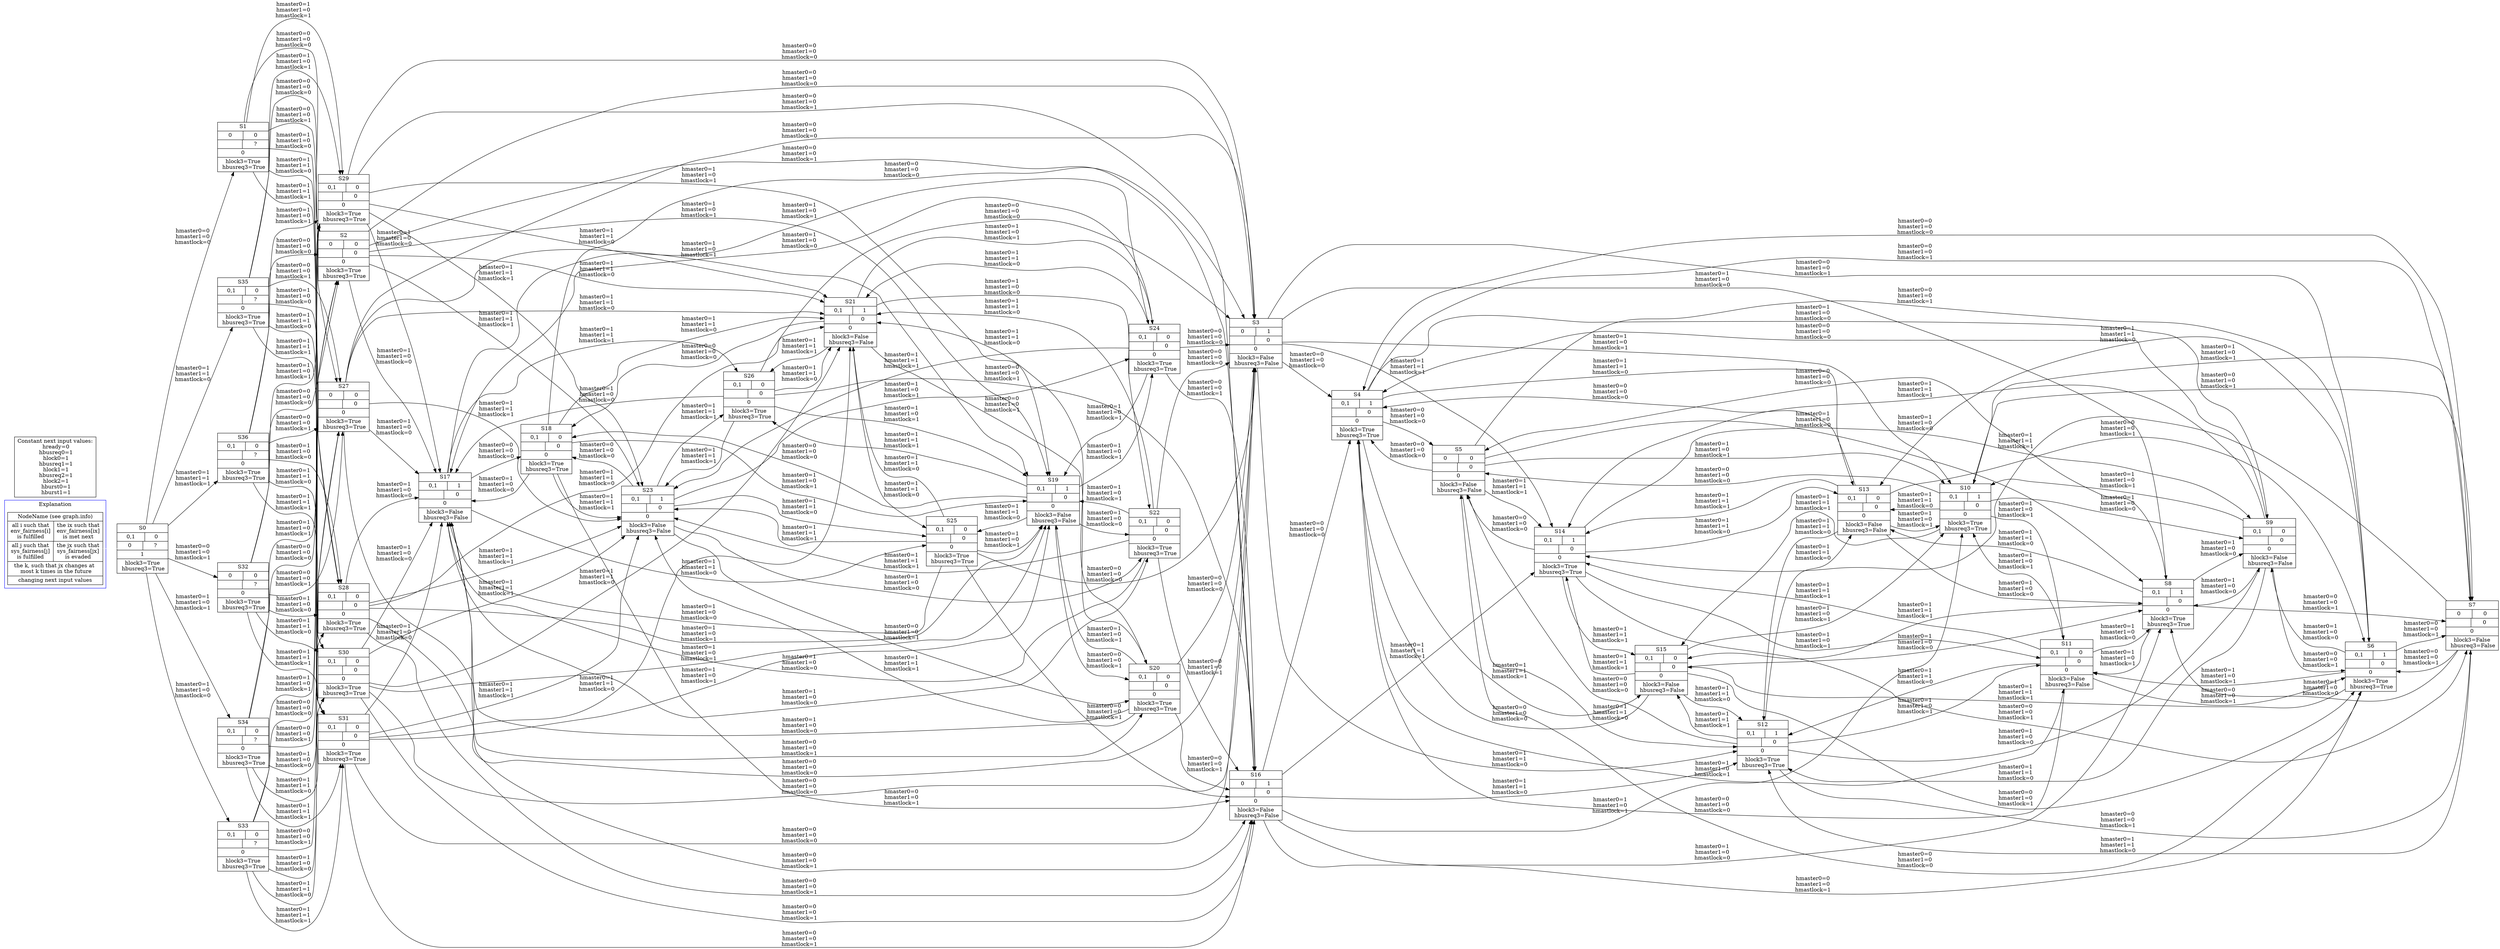 digraph G {
  rankdir=LR;
  node [shape = record];
  subgraph cluster1 {
    A[label = "NodeName (see graph.info)|{all i such that\nenv_fairness[i]\nis fulfilled|the ix such that\nenv_fairness[ix]\nis met next}|{all j such that\nsys_fairness[j]\nis fulfilled|the jx such that\nsys_fairness[jx]\nis evaded}| the k, such that jx changes at \n most k times in the future|changing next input values"];
    label = "Explanation";
    color=blue;
  }
  A->S0[color=white];
ConstantNextInputs[label="Constant next input values:\n hready=0\n hbusreq0=1\n hlock0=1\n hbusreq1=1\n hlock1=1\n hbusreq2=1\n hlock2=1\n hburst0=1\n hburst1=1\n "];
  S0[label = "S0 | {0,1 | 0} | {0 | ?} | 1 | hlock3=True\n hbusreq3=True\n "];
  S0 -> S1[label="hmaster0=0\nhmaster1=0\nhmastlock=0\n"];
  S0 -> S32[label="hmaster0=0\nhmaster1=0\nhmastlock=1\n"];
  S0 -> S33[label="hmaster0=1\nhmaster1=0\nhmastlock=0\n"];
  S0 -> S34[label="hmaster0=1\nhmaster1=0\nhmastlock=1\n"];
  S0 -> S35[label="hmaster0=1\nhmaster1=1\nhmastlock=0\n"];
  S0 -> S36[label="hmaster0=1\nhmaster1=1\nhmastlock=1\n"];
  S1[label = "S1 | {0 | 0} | { | ?} | 0 | hlock3=True\n hbusreq3=True\n "];
  S1 -> S2[label="hmaster0=0\nhmaster1=0\nhmastlock=0\n"];
  S1 -> S27[label="hmaster0=0\nhmaster1=0\nhmastlock=1\n"];
  S1 -> S28[label="hmaster0=1\nhmaster1=0\nhmastlock=0\n"];
  S1 -> S29[label="hmaster0=1\nhmaster1=0\nhmastlock=1\n"];
  S1 -> S30[label="hmaster0=1\nhmaster1=1\nhmastlock=0\n"];
  S1 -> S31[label="hmaster0=1\nhmaster1=1\nhmastlock=1\n"];
  S2[label = "S2 | {0 | 0} | { | 0} | 0 | hlock3=True\n hbusreq3=True\n "];
  S2 -> S3[label="hmaster0=0\nhmaster1=0\nhmastlock=0\n"];
  S2 -> S16[label="hmaster0=0\nhmaster1=0\nhmastlock=1\n"];
  S2 -> S17[label="hmaster0=1\nhmaster1=0\nhmastlock=0\n"];
  S2 -> S19[label="hmaster0=1\nhmaster1=0\nhmastlock=1\n"];
  S2 -> S21[label="hmaster0=1\nhmaster1=1\nhmastlock=0\n"];
  S2 -> S23[label="hmaster0=1\nhmaster1=1\nhmastlock=1\n"];
  S3[label = "S3 | {0 | 1} | { | 0} | 0 | hlock3=False\n hbusreq3=False\n "];
  S3 -> S4[label="hmaster0=0\nhmaster1=0\nhmastlock=0\n"];
  S3 -> S6[label="hmaster0=0\nhmaster1=0\nhmastlock=1\n"];
  S3 -> S8[label="hmaster0=1\nhmaster1=0\nhmastlock=0\n"];
  S3 -> S10[label="hmaster0=1\nhmaster1=0\nhmastlock=1\n"];
  S3 -> S12[label="hmaster0=1\nhmaster1=1\nhmastlock=0\n"];
  S3 -> S14[label="hmaster0=1\nhmaster1=1\nhmastlock=1\n"];
  S4[label = "S4 | {0,1 | 1} | { | 0} | 0 | hlock3=True\n hbusreq3=True\n "];
  S4 -> S5[label="hmaster0=0\nhmaster1=0\nhmastlock=0\n"];
  S4 -> S7[label="hmaster0=0\nhmaster1=0\nhmastlock=1\n"];
  S4 -> S9[label="hmaster0=1\nhmaster1=0\nhmastlock=0\n"];
  S4 -> S11[label="hmaster0=1\nhmaster1=0\nhmastlock=1\n"];
  S4 -> S13[label="hmaster0=1\nhmaster1=1\nhmastlock=0\n"];
  S4 -> S15[label="hmaster0=1\nhmaster1=1\nhmastlock=1\n"];
  S5[label = "S5 | {0 | 0} | { | 0} | 0 | hlock3=False\n hbusreq3=False\n "];
  S5 -> S4[label="hmaster0=0\nhmaster1=0\nhmastlock=0\n"];
  S5 -> S6[label="hmaster0=0\nhmaster1=0\nhmastlock=1\n"];
  S5 -> S8[label="hmaster0=1\nhmaster1=0\nhmastlock=0\n"];
  S5 -> S10[label="hmaster0=1\nhmaster1=0\nhmastlock=1\n"];
  S5 -> S12[label="hmaster0=1\nhmaster1=1\nhmastlock=0\n"];
  S5 -> S14[label="hmaster0=1\nhmaster1=1\nhmastlock=1\n"];
  S6[label = "S6 | {0,1 | 1} | { | 0} | 0 | hlock3=True\n hbusreq3=True\n "];
  S6 -> S5[label="hmaster0=0\nhmaster1=0\nhmastlock=0\n"];
  S6 -> S7[label="hmaster0=0\nhmaster1=0\nhmastlock=1\n"];
  S6 -> S9[label="hmaster0=1\nhmaster1=0\nhmastlock=0\n"];
  S6 -> S11[label="hmaster0=1\nhmaster1=0\nhmastlock=1\n"];
  S6 -> S13[label="hmaster0=1\nhmaster1=1\nhmastlock=0\n"];
  S6 -> S15[label="hmaster0=1\nhmaster1=1\nhmastlock=1\n"];
  S7[label = "S7 | {0 | 0} | { | 0} | 0 | hlock3=False\n hbusreq3=False\n "];
  S7 -> S4[label="hmaster0=0\nhmaster1=0\nhmastlock=0\n"];
  S7 -> S6[label="hmaster0=0\nhmaster1=0\nhmastlock=1\n"];
  S7 -> S8[label="hmaster0=1\nhmaster1=0\nhmastlock=0\n"];
  S7 -> S10[label="hmaster0=1\nhmaster1=0\nhmastlock=1\n"];
  S7 -> S12[label="hmaster0=1\nhmaster1=1\nhmastlock=0\n"];
  S7 -> S14[label="hmaster0=1\nhmaster1=1\nhmastlock=1\n"];
  S8[label = "S8 | {0,1 | 1} | { | 0} | 0 | hlock3=True\n hbusreq3=True\n "];
  S8 -> S5[label="hmaster0=0\nhmaster1=0\nhmastlock=0\n"];
  S8 -> S7[label="hmaster0=0\nhmaster1=0\nhmastlock=1\n"];
  S8 -> S9[label="hmaster0=1\nhmaster1=0\nhmastlock=0\n"];
  S8 -> S11[label="hmaster0=1\nhmaster1=0\nhmastlock=1\n"];
  S8 -> S13[label="hmaster0=1\nhmaster1=1\nhmastlock=0\n"];
  S8 -> S15[label="hmaster0=1\nhmaster1=1\nhmastlock=1\n"];
  S9[label = "S9 | {0,1 | 0} | { | 0} | 0 | hlock3=False\n hbusreq3=False\n "];
  S9 -> S4[label="hmaster0=0\nhmaster1=0\nhmastlock=0\n"];
  S9 -> S6[label="hmaster0=0\nhmaster1=0\nhmastlock=1\n"];
  S9 -> S8[label="hmaster0=1\nhmaster1=0\nhmastlock=0\n"];
  S9 -> S10[label="hmaster0=1\nhmaster1=0\nhmastlock=1\n"];
  S9 -> S12[label="hmaster0=1\nhmaster1=1\nhmastlock=0\n"];
  S9 -> S14[label="hmaster0=1\nhmaster1=1\nhmastlock=1\n"];
  S10[label = "S10 | {0,1 | 1} | { | 0} | 0 | hlock3=True\n hbusreq3=True\n "];
  S10 -> S5[label="hmaster0=0\nhmaster1=0\nhmastlock=0\n"];
  S10 -> S7[label="hmaster0=0\nhmaster1=0\nhmastlock=1\n"];
  S10 -> S9[label="hmaster0=1\nhmaster1=0\nhmastlock=0\n"];
  S10 -> S11[label="hmaster0=1\nhmaster1=0\nhmastlock=1\n"];
  S10 -> S13[label="hmaster0=1\nhmaster1=1\nhmastlock=0\n"];
  S10 -> S15[label="hmaster0=1\nhmaster1=1\nhmastlock=1\n"];
  S11[label = "S11 | {0,1 | 0} | { | 0} | 0 | hlock3=False\n hbusreq3=False\n "];
  S11 -> S4[label="hmaster0=0\nhmaster1=0\nhmastlock=0\n"];
  S11 -> S6[label="hmaster0=0\nhmaster1=0\nhmastlock=1\n"];
  S11 -> S8[label="hmaster0=1\nhmaster1=0\nhmastlock=0\n"];
  S11 -> S10[label="hmaster0=1\nhmaster1=0\nhmastlock=1\n"];
  S11 -> S12[label="hmaster0=1\nhmaster1=1\nhmastlock=0\n"];
  S11 -> S14[label="hmaster0=1\nhmaster1=1\nhmastlock=1\n"];
  S12[label = "S12 | {0,1 | 1} | { | 0} | 0 | hlock3=True\n hbusreq3=True\n "];
  S12 -> S5[label="hmaster0=0\nhmaster1=0\nhmastlock=0\n"];
  S12 -> S7[label="hmaster0=0\nhmaster1=0\nhmastlock=1\n"];
  S12 -> S9[label="hmaster0=1\nhmaster1=0\nhmastlock=0\n"];
  S12 -> S11[label="hmaster0=1\nhmaster1=0\nhmastlock=1\n"];
  S12 -> S13[label="hmaster0=1\nhmaster1=1\nhmastlock=0\n"];
  S12 -> S15[label="hmaster0=1\nhmaster1=1\nhmastlock=1\n"];
  S13[label = "S13 | {0,1 | 0} | { | 0} | 0 | hlock3=False\n hbusreq3=False\n "];
  S13 -> S4[label="hmaster0=0\nhmaster1=0\nhmastlock=0\n"];
  S13 -> S6[label="hmaster0=0\nhmaster1=0\nhmastlock=1\n"];
  S13 -> S8[label="hmaster0=1\nhmaster1=0\nhmastlock=0\n"];
  S13 -> S10[label="hmaster0=1\nhmaster1=0\nhmastlock=1\n"];
  S13 -> S12[label="hmaster0=1\nhmaster1=1\nhmastlock=0\n"];
  S13 -> S14[label="hmaster0=1\nhmaster1=1\nhmastlock=1\n"];
  S14[label = "S14 | {0,1 | 1} | { | 0} | 0 | hlock3=True\n hbusreq3=True\n "];
  S14 -> S5[label="hmaster0=0\nhmaster1=0\nhmastlock=0\n"];
  S14 -> S7[label="hmaster0=0\nhmaster1=0\nhmastlock=1\n"];
  S14 -> S9[label="hmaster0=1\nhmaster1=0\nhmastlock=0\n"];
  S14 -> S11[label="hmaster0=1\nhmaster1=0\nhmastlock=1\n"];
  S14 -> S13[label="hmaster0=1\nhmaster1=1\nhmastlock=0\n"];
  S14 -> S15[label="hmaster0=1\nhmaster1=1\nhmastlock=1\n"];
  S15[label = "S15 | {0,1 | 0} | { | 0} | 0 | hlock3=False\n hbusreq3=False\n "];
  S15 -> S4[label="hmaster0=0\nhmaster1=0\nhmastlock=0\n"];
  S15 -> S6[label="hmaster0=0\nhmaster1=0\nhmastlock=1\n"];
  S15 -> S8[label="hmaster0=1\nhmaster1=0\nhmastlock=0\n"];
  S15 -> S10[label="hmaster0=1\nhmaster1=0\nhmastlock=1\n"];
  S15 -> S12[label="hmaster0=1\nhmaster1=1\nhmastlock=0\n"];
  S15 -> S14[label="hmaster0=1\nhmaster1=1\nhmastlock=1\n"];
  S16[label = "S16 | {0 | 1} | { | 0} | 0 | hlock3=False\n hbusreq3=False\n "];
  S16 -> S4[label="hmaster0=0\nhmaster1=0\nhmastlock=0\n"];
  S16 -> S6[label="hmaster0=0\nhmaster1=0\nhmastlock=1\n"];
  S16 -> S8[label="hmaster0=1\nhmaster1=0\nhmastlock=0\n"];
  S16 -> S10[label="hmaster0=1\nhmaster1=0\nhmastlock=1\n"];
  S16 -> S12[label="hmaster0=1\nhmaster1=1\nhmastlock=0\n"];
  S16 -> S14[label="hmaster0=1\nhmaster1=1\nhmastlock=1\n"];
  S17[label = "S17 | {0,1 | 1} | { | 0} | 0 | hlock3=False\n hbusreq3=False\n "];
  S17 -> S18[label="hmaster0=0\nhmaster1=0\nhmastlock=0\n"];
  S17 -> S20[label="hmaster0=0\nhmaster1=0\nhmastlock=1\n"];
  S17 -> S22[label="hmaster0=1\nhmaster1=0\nhmastlock=0\n"];
  S17 -> S24[label="hmaster0=1\nhmaster1=0\nhmastlock=1\n"];
  S17 -> S25[label="hmaster0=1\nhmaster1=1\nhmastlock=0\n"];
  S17 -> S26[label="hmaster0=1\nhmaster1=1\nhmastlock=1\n"];
  S18[label = "S18 | {0,1 | 0} | { | 0} | 0 | hlock3=True\n hbusreq3=True\n "];
  S18 -> S3[label="hmaster0=0\nhmaster1=0\nhmastlock=0\n"];
  S18 -> S16[label="hmaster0=0\nhmaster1=0\nhmastlock=1\n"];
  S18 -> S17[label="hmaster0=1\nhmaster1=0\nhmastlock=0\n"];
  S18 -> S19[label="hmaster0=1\nhmaster1=0\nhmastlock=1\n"];
  S18 -> S21[label="hmaster0=1\nhmaster1=1\nhmastlock=0\n"];
  S18 -> S23[label="hmaster0=1\nhmaster1=1\nhmastlock=1\n"];
  S19[label = "S19 | {0,1 | 1} | { | 0} | 0 | hlock3=False\n hbusreq3=False\n "];
  S19 -> S18[label="hmaster0=0\nhmaster1=0\nhmastlock=0\n"];
  S19 -> S20[label="hmaster0=0\nhmaster1=0\nhmastlock=1\n"];
  S19 -> S22[label="hmaster0=1\nhmaster1=0\nhmastlock=0\n"];
  S19 -> S24[label="hmaster0=1\nhmaster1=0\nhmastlock=1\n"];
  S19 -> S25[label="hmaster0=1\nhmaster1=1\nhmastlock=0\n"];
  S19 -> S26[label="hmaster0=1\nhmaster1=1\nhmastlock=1\n"];
  S20[label = "S20 | {0,1 | 0} | { | 0} | 0 | hlock3=True\n hbusreq3=True\n "];
  S20 -> S3[label="hmaster0=0\nhmaster1=0\nhmastlock=0\n"];
  S20 -> S16[label="hmaster0=0\nhmaster1=0\nhmastlock=1\n"];
  S20 -> S17[label="hmaster0=1\nhmaster1=0\nhmastlock=0\n"];
  S20 -> S19[label="hmaster0=1\nhmaster1=0\nhmastlock=1\n"];
  S20 -> S21[label="hmaster0=1\nhmaster1=1\nhmastlock=0\n"];
  S20 -> S23[label="hmaster0=1\nhmaster1=1\nhmastlock=1\n"];
  S21[label = "S21 | {0,1 | 1} | { | 0} | 0 | hlock3=False\n hbusreq3=False\n "];
  S21 -> S18[label="hmaster0=0\nhmaster1=0\nhmastlock=0\n"];
  S21 -> S20[label="hmaster0=0\nhmaster1=0\nhmastlock=1\n"];
  S21 -> S22[label="hmaster0=1\nhmaster1=0\nhmastlock=0\n"];
  S21 -> S24[label="hmaster0=1\nhmaster1=0\nhmastlock=1\n"];
  S21 -> S25[label="hmaster0=1\nhmaster1=1\nhmastlock=0\n"];
  S21 -> S26[label="hmaster0=1\nhmaster1=1\nhmastlock=1\n"];
  S22[label = "S22 | {0,1 | 0} | { | 0} | 0 | hlock3=True\n hbusreq3=True\n "];
  S22 -> S3[label="hmaster0=0\nhmaster1=0\nhmastlock=0\n"];
  S22 -> S16[label="hmaster0=0\nhmaster1=0\nhmastlock=1\n"];
  S22 -> S17[label="hmaster0=1\nhmaster1=0\nhmastlock=0\n"];
  S22 -> S19[label="hmaster0=1\nhmaster1=0\nhmastlock=1\n"];
  S22 -> S21[label="hmaster0=1\nhmaster1=1\nhmastlock=0\n"];
  S22 -> S23[label="hmaster0=1\nhmaster1=1\nhmastlock=1\n"];
  S23[label = "S23 | {0,1 | 1} | { | 0} | 0 | hlock3=False\n hbusreq3=False\n "];
  S23 -> S18[label="hmaster0=0\nhmaster1=0\nhmastlock=0\n"];
  S23 -> S20[label="hmaster0=0\nhmaster1=0\nhmastlock=1\n"];
  S23 -> S22[label="hmaster0=1\nhmaster1=0\nhmastlock=0\n"];
  S23 -> S24[label="hmaster0=1\nhmaster1=0\nhmastlock=1\n"];
  S23 -> S25[label="hmaster0=1\nhmaster1=1\nhmastlock=0\n"];
  S23 -> S26[label="hmaster0=1\nhmaster1=1\nhmastlock=1\n"];
  S24[label = "S24 | {0,1 | 0} | { | 0} | 0 | hlock3=True\n hbusreq3=True\n "];
  S24 -> S3[label="hmaster0=0\nhmaster1=0\nhmastlock=0\n"];
  S24 -> S16[label="hmaster0=0\nhmaster1=0\nhmastlock=1\n"];
  S24 -> S17[label="hmaster0=1\nhmaster1=0\nhmastlock=0\n"];
  S24 -> S19[label="hmaster0=1\nhmaster1=0\nhmastlock=1\n"];
  S24 -> S21[label="hmaster0=1\nhmaster1=1\nhmastlock=0\n"];
  S24 -> S23[label="hmaster0=1\nhmaster1=1\nhmastlock=1\n"];
  S25[label = "S25 | {0,1 | 0} | { | 0} | 0 | hlock3=True\n hbusreq3=True\n "];
  S25 -> S3[label="hmaster0=0\nhmaster1=0\nhmastlock=0\n"];
  S25 -> S16[label="hmaster0=0\nhmaster1=0\nhmastlock=1\n"];
  S25 -> S17[label="hmaster0=1\nhmaster1=0\nhmastlock=0\n"];
  S25 -> S19[label="hmaster0=1\nhmaster1=0\nhmastlock=1\n"];
  S25 -> S21[label="hmaster0=1\nhmaster1=1\nhmastlock=0\n"];
  S25 -> S23[label="hmaster0=1\nhmaster1=1\nhmastlock=1\n"];
  S26[label = "S26 | {0,1 | 0} | { | 0} | 0 | hlock3=True\n hbusreq3=True\n "];
  S26 -> S3[label="hmaster0=0\nhmaster1=0\nhmastlock=0\n"];
  S26 -> S16[label="hmaster0=0\nhmaster1=0\nhmastlock=1\n"];
  S26 -> S17[label="hmaster0=1\nhmaster1=0\nhmastlock=0\n"];
  S26 -> S19[label="hmaster0=1\nhmaster1=0\nhmastlock=1\n"];
  S26 -> S21[label="hmaster0=1\nhmaster1=1\nhmastlock=0\n"];
  S26 -> S23[label="hmaster0=1\nhmaster1=1\nhmastlock=1\n"];
  S27[label = "S27 | {0 | 0} | { | 0} | 0 | hlock3=True\n hbusreq3=True\n "];
  S27 -> S3[label="hmaster0=0\nhmaster1=0\nhmastlock=0\n"];
  S27 -> S16[label="hmaster0=0\nhmaster1=0\nhmastlock=1\n"];
  S27 -> S17[label="hmaster0=1\nhmaster1=0\nhmastlock=0\n"];
  S27 -> S19[label="hmaster0=1\nhmaster1=0\nhmastlock=1\n"];
  S27 -> S21[label="hmaster0=1\nhmaster1=1\nhmastlock=0\n"];
  S27 -> S23[label="hmaster0=1\nhmaster1=1\nhmastlock=1\n"];
  S28[label = "S28 | {0,1 | 0} | { | 0} | 0 | hlock3=True\n hbusreq3=True\n "];
  S28 -> S3[label="hmaster0=0\nhmaster1=0\nhmastlock=0\n"];
  S28 -> S16[label="hmaster0=0\nhmaster1=0\nhmastlock=1\n"];
  S28 -> S17[label="hmaster0=1\nhmaster1=0\nhmastlock=0\n"];
  S28 -> S19[label="hmaster0=1\nhmaster1=0\nhmastlock=1\n"];
  S28 -> S21[label="hmaster0=1\nhmaster1=1\nhmastlock=0\n"];
  S28 -> S23[label="hmaster0=1\nhmaster1=1\nhmastlock=1\n"];
  S29[label = "S29 | {0,1 | 0} | { | 0} | 0 | hlock3=True\n hbusreq3=True\n "];
  S29 -> S3[label="hmaster0=0\nhmaster1=0\nhmastlock=0\n"];
  S29 -> S16[label="hmaster0=0\nhmaster1=0\nhmastlock=1\n"];
  S29 -> S17[label="hmaster0=1\nhmaster1=0\nhmastlock=0\n"];
  S29 -> S19[label="hmaster0=1\nhmaster1=0\nhmastlock=1\n"];
  S29 -> S21[label="hmaster0=1\nhmaster1=1\nhmastlock=0\n"];
  S29 -> S23[label="hmaster0=1\nhmaster1=1\nhmastlock=1\n"];
  S30[label = "S30 | {0,1 | 0} | { | 0} | 0 | hlock3=True\n hbusreq3=True\n "];
  S30 -> S3[label="hmaster0=0\nhmaster1=0\nhmastlock=0\n"];
  S30 -> S16[label="hmaster0=0\nhmaster1=0\nhmastlock=1\n"];
  S30 -> S17[label="hmaster0=1\nhmaster1=0\nhmastlock=0\n"];
  S30 -> S19[label="hmaster0=1\nhmaster1=0\nhmastlock=1\n"];
  S30 -> S21[label="hmaster0=1\nhmaster1=1\nhmastlock=0\n"];
  S30 -> S23[label="hmaster0=1\nhmaster1=1\nhmastlock=1\n"];
  S31[label = "S31 | {0,1 | 0} | { | 0} | 0 | hlock3=True\n hbusreq3=True\n "];
  S31 -> S3[label="hmaster0=0\nhmaster1=0\nhmastlock=0\n"];
  S31 -> S16[label="hmaster0=0\nhmaster1=0\nhmastlock=1\n"];
  S31 -> S17[label="hmaster0=1\nhmaster1=0\nhmastlock=0\n"];
  S31 -> S19[label="hmaster0=1\nhmaster1=0\nhmastlock=1\n"];
  S31 -> S21[label="hmaster0=1\nhmaster1=1\nhmastlock=0\n"];
  S31 -> S23[label="hmaster0=1\nhmaster1=1\nhmastlock=1\n"];
  S32[label = "S32 | {0 | 0} | { | ?} | 0 | hlock3=True\n hbusreq3=True\n "];
  S32 -> S2[label="hmaster0=0\nhmaster1=0\nhmastlock=0\n"];
  S32 -> S27[label="hmaster0=0\nhmaster1=0\nhmastlock=1\n"];
  S32 -> S28[label="hmaster0=1\nhmaster1=0\nhmastlock=0\n"];
  S32 -> S29[label="hmaster0=1\nhmaster1=0\nhmastlock=1\n"];
  S32 -> S30[label="hmaster0=1\nhmaster1=1\nhmastlock=0\n"];
  S32 -> S31[label="hmaster0=1\nhmaster1=1\nhmastlock=1\n"];
  S33[label = "S33 | {0,1 | 0} | { | ?} | 0 | hlock3=True\n hbusreq3=True\n "];
  S33 -> S2[label="hmaster0=0\nhmaster1=0\nhmastlock=0\n"];
  S33 -> S27[label="hmaster0=0\nhmaster1=0\nhmastlock=1\n"];
  S33 -> S28[label="hmaster0=1\nhmaster1=0\nhmastlock=0\n"];
  S33 -> S29[label="hmaster0=1\nhmaster1=0\nhmastlock=1\n"];
  S33 -> S30[label="hmaster0=1\nhmaster1=1\nhmastlock=0\n"];
  S33 -> S31[label="hmaster0=1\nhmaster1=1\nhmastlock=1\n"];
  S34[label = "S34 | {0,1 | 0} | { | ?} | 0 | hlock3=True\n hbusreq3=True\n "];
  S34 -> S2[label="hmaster0=0\nhmaster1=0\nhmastlock=0\n"];
  S34 -> S27[label="hmaster0=0\nhmaster1=0\nhmastlock=1\n"];
  S34 -> S28[label="hmaster0=1\nhmaster1=0\nhmastlock=0\n"];
  S34 -> S29[label="hmaster0=1\nhmaster1=0\nhmastlock=1\n"];
  S34 -> S30[label="hmaster0=1\nhmaster1=1\nhmastlock=0\n"];
  S34 -> S31[label="hmaster0=1\nhmaster1=1\nhmastlock=1\n"];
  S35[label = "S35 | {0,1 | 0} | { | ?} | 0 | hlock3=True\n hbusreq3=True\n "];
  S35 -> S2[label="hmaster0=0\nhmaster1=0\nhmastlock=0\n"];
  S35 -> S27[label="hmaster0=0\nhmaster1=0\nhmastlock=1\n"];
  S35 -> S28[label="hmaster0=1\nhmaster1=0\nhmastlock=0\n"];
  S35 -> S29[label="hmaster0=1\nhmaster1=0\nhmastlock=1\n"];
  S35 -> S30[label="hmaster0=1\nhmaster1=1\nhmastlock=0\n"];
  S35 -> S31[label="hmaster0=1\nhmaster1=1\nhmastlock=1\n"];
  S36[label = "S36 | {0,1 | 0} | { | ?} | 0 | hlock3=True\n hbusreq3=True\n "];
  S36 -> S2[label="hmaster0=0\nhmaster1=0\nhmastlock=0\n"];
  S36 -> S27[label="hmaster0=0\nhmaster1=0\nhmastlock=1\n"];
  S36 -> S28[label="hmaster0=1\nhmaster1=0\nhmastlock=0\n"];
  S36 -> S29[label="hmaster0=1\nhmaster1=0\nhmastlock=1\n"];
  S36 -> S30[label="hmaster0=1\nhmaster1=1\nhmastlock=0\n"];
  S36 -> S31[label="hmaster0=1\nhmaster1=1\nhmastlock=1\n"];
}
